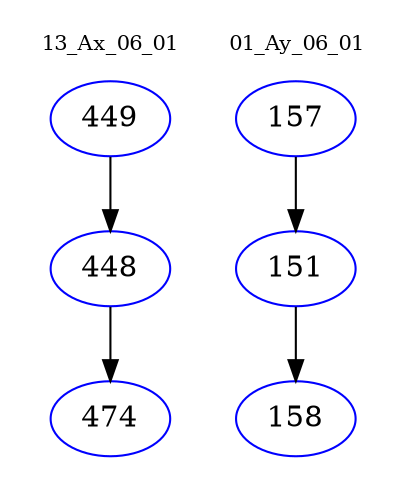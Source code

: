 digraph{
subgraph cluster_0 {
color = white
label = "13_Ax_06_01";
fontsize=10;
T0_449 [label="449", color="blue"]
T0_449 -> T0_448 [color="black"]
T0_448 [label="448", color="blue"]
T0_448 -> T0_474 [color="black"]
T0_474 [label="474", color="blue"]
}
subgraph cluster_1 {
color = white
label = "01_Ay_06_01";
fontsize=10;
T1_157 [label="157", color="blue"]
T1_157 -> T1_151 [color="black"]
T1_151 [label="151", color="blue"]
T1_151 -> T1_158 [color="black"]
T1_158 [label="158", color="blue"]
}
}
